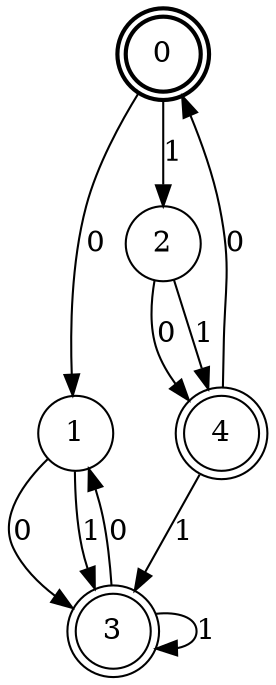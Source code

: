 digraph Automat {
    node [shape = circle];
    0 [style = "bold"];
    0 [peripheries=2]
    0 -> 1 [label = "0"];
    0 -> 2 [label = "1"];
    1 -> 3 [label = "0"];
    1 -> 3 [label = "1"];
    2 -> 4 [label = "0"];
    2 -> 4 [label = "1"];
    3 [peripheries=2]
    3 -> 1 [label = "0"];
    3 -> 3 [label = "1"];
    4 [peripheries=2]
    4 -> 0 [label = "0"];
    4 -> 3 [label = "1"];
}
